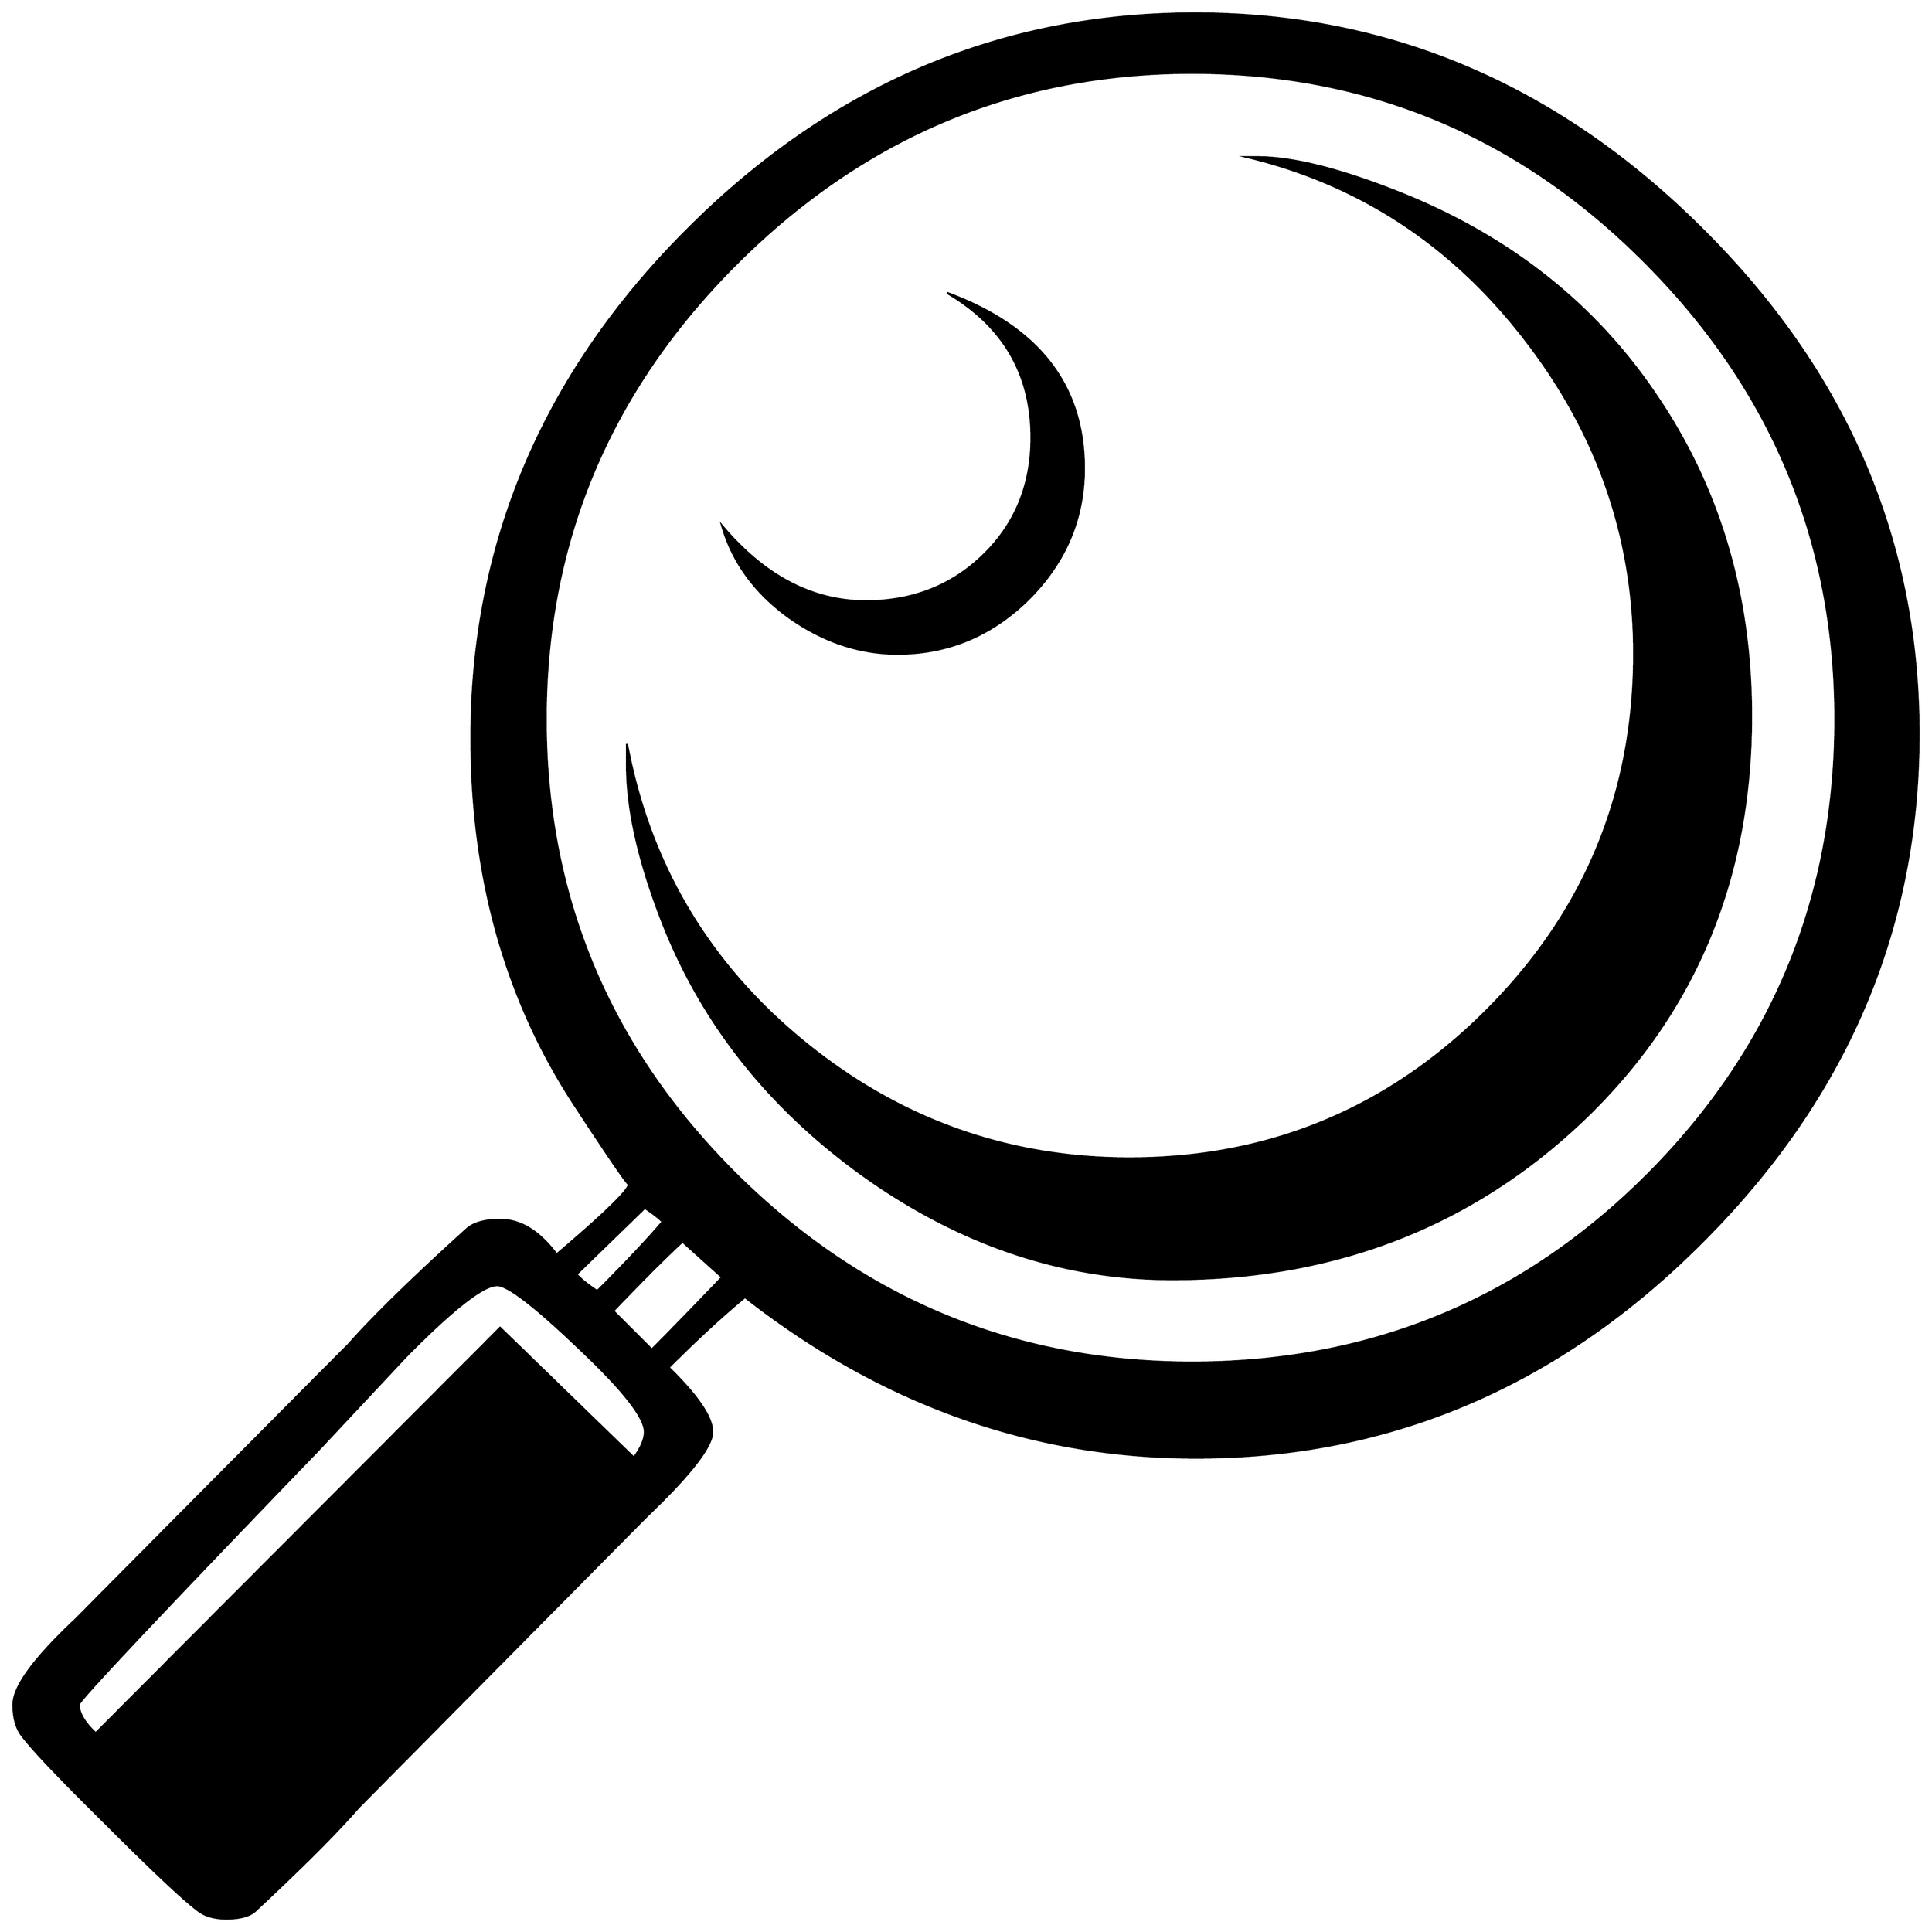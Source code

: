 


\begin{tikzpicture}[y=0.80pt, x=0.80pt, yscale=-1.0, xscale=1.0, inner sep=0pt, outer sep=0pt]
\begin{scope}[shift={(100.0,1712.0)},nonzero rule]
  \path[draw=.,fill=.,line width=1.600pt] (2004.0,-822.0) ..
    controls (2004.0,-626.0) and (1931.333,-455.333) ..
    (1786.0,-310.0) .. controls (1641.333,-164.667) and
    (1471.0,-92.0) .. (1275.0,-92.0) .. controls (1109.667,-92.0)
    and (958.0,-146.0) .. (820.0,-254.0) .. controls
    (797.333,-235.333) and (771.667,-211.667) .. (743.0,-183.0) ..
    controls (772.333,-154.333) and (787.0,-132.667) .. (787.0,-118.0)
    .. controls (787.0,-103.333) and (765.0,-75.0) ..
    (721.0,-33.0) .. controls (656.333,32.333) and (559.333,130.333) ..
    (430.0,261.0) .. controls (408.0,286.333) and (373.0,321.333) ..
    (325.0,366.0) .. controls (319.0,370.667) and (309.667,373.0) ..
    (297.0,373.0) .. controls (285.667,373.0) and (276.667,370.667) ..
    (270.0,366.0) .. controls (256.667,356.667) and (225.333,327.333) ..
    (176.0,278.0) .. controls (126.667,229.333) and (97.667,198.667) ..
    (89.0,186.0) .. controls (84.333,178.667) and (82.0,169.0) ..
    (82.0,157.0) .. controls (82.0,139.0) and (103.0,110.333) ..
    (145.0,71.0) .. controls (206.333,9.0) and (298.0,-83.333) ..
    (420.0,-206.0) .. controls (445.333,-234.667) and (485.667,-274.0)
    .. (541.0,-324.0) .. controls (548.333,-329.333) and
    (559.0,-332.0) .. (573.0,-332.0) .. controls (593.667,-332.0)
    and (612.667,-320.333) .. (630.0,-297.0) .. controls
    (678.667,-338.333) and (703.0,-362.0) .. (703.0,-368.0) ..
    controls (703.0,-365.333) and (684.667,-392.0) .. (648.0,-448.0)
    .. controls (578.667,-554.0) and (544.0,-677.333) ..
    (544.0,-818.0) .. controls (544.0,-1014.667) and
    (616.667,-1185.667) .. (762.0,-1331.0) .. controls
    (907.333,-1476.333) and (1078.0,-1549.0) .. (1274.0,-1549.0) ..
    controls (1469.333,-1549.0) and (1639.667,-1476.667) ..
    (1785.0,-1332.0) .. controls (1931.0,-1187.333) and
    (2004.0,-1017.333) .. (2004.0,-822.0) -- cycle(1920.0,-837.0)
    .. controls (1920.0,-1015.667) and (1856.333,-1169.0) ..
    (1729.0,-1297.0) .. controls (1602.333,-1425.0) and
    (1449.667,-1489.0) .. (1271.0,-1489.0) .. controls
    (1093.0,-1489.0) and (939.667,-1424.667) .. (811.0,-1296.0) ..
    controls (683.0,-1168.0) and (619.0,-1015.0) ..
    (619.0,-837.0) .. controls (619.0,-658.333) and (683.0,-505.333)
    .. (811.0,-378.0) .. controls (939.0,-251.333) and
    (1092.333,-188.0) .. (1271.0,-188.0) .. controls
    (1451.0,-188.0) and (1604.0,-251.0) .. (1730.0,-377.0) ..
    controls (1856.667,-503.667) and (1920.0,-657.0) ..
    (1920.0,-837.0) -- cycle(797.0,-274.0) -- (757.0,-310.0) ..
    controls (741.0,-295.333) and (717.667,-272.0) .. (687.0,-240.0)
    -- (726.0,-201.0) .. controls (742.0,-217.0) and
    (765.667,-241.333) .. (797.0,-274.0) -- cycle(737.0,-330.0) ..
    controls (733.0,-334.0) and (727.0,-338.667) .. (719.0,-344.0)
    -- (650.0,-277.0) .. controls (654.0,-272.333) and
    (661.0,-266.667) .. (671.0,-260.0) .. controls (699.0,-288.0)
    and (721.0,-311.333) .. (737.0,-330.0) -- cycle(719.0,-118.0)
    .. controls (719.0,-132.667) and (696.667,-161.0) ..
    (652.0,-203.0) .. controls (608.0,-245.0) and (580.667,-266.0)
    .. (570.0,-266.0) .. controls (556.0,-266.0) and
    (525.333,-242.0) .. (478.0,-194.0) .. controls (448.667,-162.667)
    and (419.333,-131.333) .. (390.0,-100.0) .. controls
    (228.667,67.333) and (148.0,153.0) .. (148.0,157.0) .. controls
    (148.0,165.667) and (153.667,175.333) .. (165.0,186.0) --
    (573.0,-223.0) -- (708.0,-92.0) .. controls (715.333,-102.0)
    and (719.0,-110.667) .. (719.0,-118.0) -- cycle(1835.0,-840.0)
    .. controls (1835.0,-676.667) and (1778.667,-541.0) ..
    (1666.0,-433.0) .. controls (1553.333,-325.667) and
    (1415.0,-272.0) .. (1251.0,-272.0) .. controls
    (1142.333,-272.0) and (1039.667,-306.0) .. (943.0,-374.0) ..
    controls (847.0,-442.0) and (778.667,-527.0) .. (738.0,-629.0)
    .. controls (712.667,-693.0) and (700.333,-748.0) ..
    (701.0,-794.0) -- (701.0,-812.0) .. controls (723.667,-690.667)
    and (783.0,-590.667) .. (879.0,-512.0) .. controls
    (975.0,-433.333) and (1084.667,-394.0) .. (1208.0,-394.0) ..
    controls (1348.667,-394.0) and (1468.667,-443.667) ..
    (1568.0,-543.0) .. controls (1667.333,-642.333) and
    (1717.0,-762.333) .. (1717.0,-903.0) .. controls
    (1717.0,-1019.667) and (1680.333,-1125.333) .. (1607.0,-1220.0) ..
    controls (1533.667,-1315.333) and (1440.333,-1376.667) ..
    (1327.0,-1404.0) -- (1337.0,-1404.0) .. controls
    (1371.0,-1404.0) and (1416.333,-1393.0) .. (1473.0,-1371.0) ..
    controls (1587.0,-1327.0) and (1675.667,-1258.0) ..
    (1739.0,-1164.0) .. controls (1803.0,-1070.0) and
    (1835.0,-962.0) .. (1835.0,-840.0) -- cycle(1162.0,-1090.0)
    .. controls (1162.0,-1039.333) and (1143.333,-995.333) ..
    (1106.0,-958.0) .. controls (1068.667,-921.333) and
    (1024.667,-903.0) .. (974.0,-903.0) .. controls (935.333,-903.0)
    and (898.667,-915.333) .. (864.0,-940.0) .. controls
    (830.0,-964.667) and (807.667,-995.333) .. (797.0,-1032.0) ..
    controls (839.667,-981.333) and (888.0,-956.0) .. (942.0,-956.0)
    .. controls (989.333,-956.0) and (1029.0,-971.667) ..
    (1061.0,-1003.0) .. controls (1093.0,-1034.333) and
    (1109.0,-1073.667) .. (1109.0,-1121.0) .. controls
    (1109.0,-1185.0) and (1080.667,-1233.667) .. (1024.0,-1267.0) ..
    controls (1116.0,-1233.0) and (1162.0,-1174.0) ..
    (1162.0,-1090.0) -- cycle;
\end{scope}

\end{tikzpicture}

